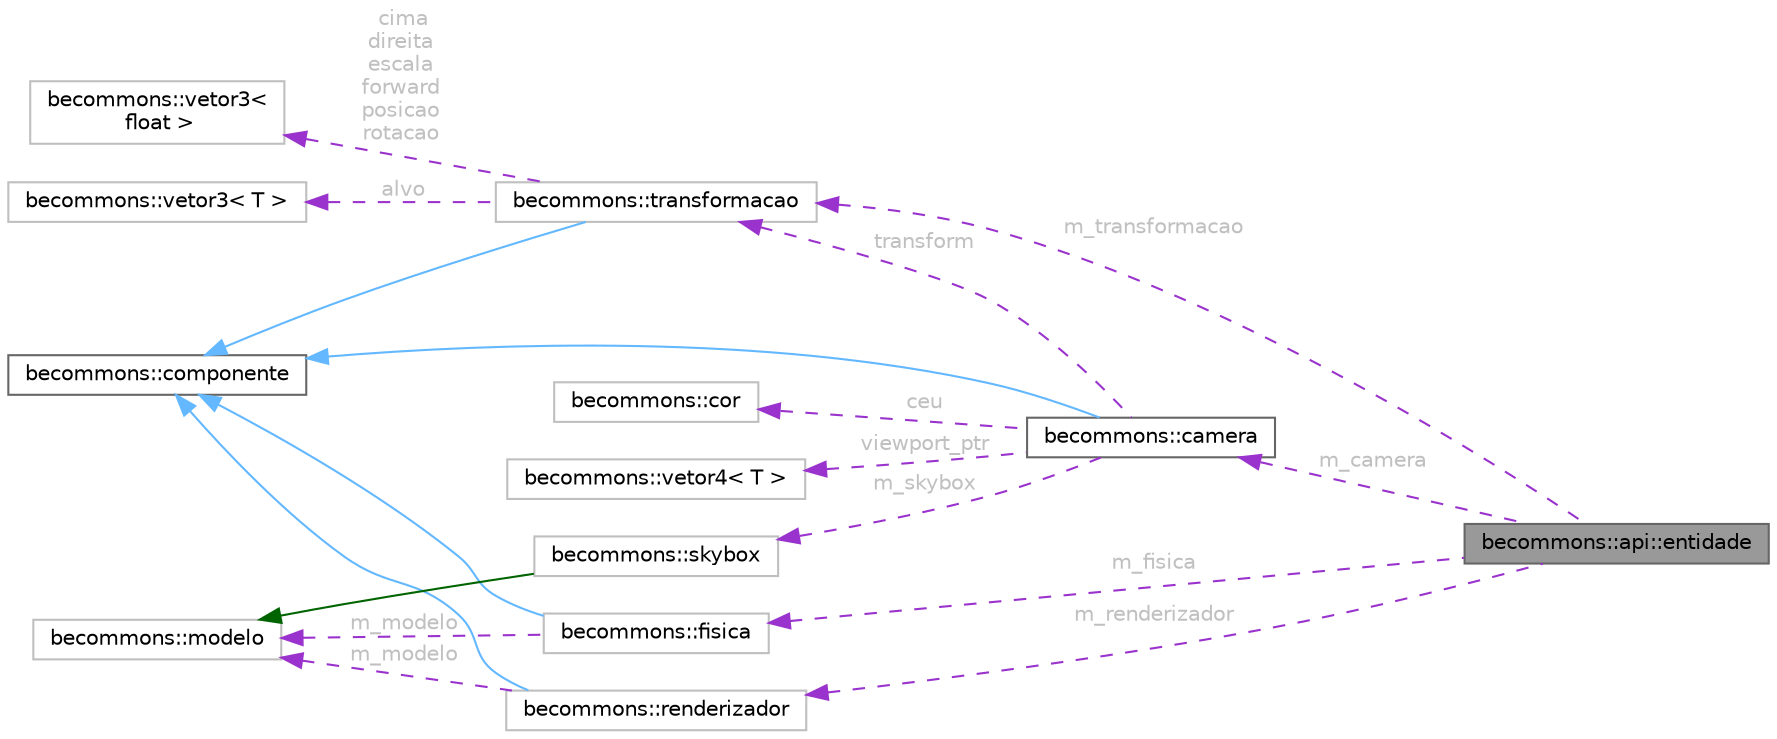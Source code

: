 digraph "becommons::api::entidade"
{
 // LATEX_PDF_SIZE
  bgcolor="transparent";
  edge [fontname=Helvetica,fontsize=10,labelfontname=Helvetica,labelfontsize=10];
  node [fontname=Helvetica,fontsize=10,shape=box,height=0.2,width=0.4];
  rankdir="LR";
  Node1 [id="Node000001",label="becommons::api::entidade",height=0.2,width=0.4,color="gray40", fillcolor="grey60", style="filled", fontcolor="black",tooltip=" "];
  Node2 -> Node1 [id="edge1_Node000001_Node000002",dir="back",color="darkorchid3",style="dashed",tooltip=" ",label=" m_transformacao",fontcolor="grey" ];
  Node2 [id="Node000002",label="becommons::transformacao",height=0.2,width=0.4,color="grey75", fillcolor="white", style="filled",URL="$classbecommons_1_1transformacao.html",tooltip=" "];
  Node3 -> Node2 [id="edge2_Node000002_Node000003",dir="back",color="steelblue1",style="solid",tooltip=" "];
  Node3 [id="Node000003",label="becommons::componente",height=0.2,width=0.4,color="gray40", fillcolor="white", style="filled",URL="$structbecommons_1_1componente.html",tooltip="base para as funcionalidades da engine"];
  Node4 -> Node2 [id="edge3_Node000002_Node000004",dir="back",color="darkorchid3",style="dashed",tooltip=" ",label=" cima\ndireita\nescala\nforward\nposicao\nrotacao",fontcolor="grey" ];
  Node4 [id="Node000004",label="becommons::vetor3\<\l float \>",height=0.2,width=0.4,color="grey75", fillcolor="white", style="filled",URL="$structbecommons_1_1vetor3.html",tooltip=" "];
  Node5 -> Node2 [id="edge4_Node000002_Node000005",dir="back",color="darkorchid3",style="dashed",tooltip=" ",label=" alvo",fontcolor="grey" ];
  Node5 [id="Node000005",label="becommons::vetor3\< T \>",height=0.2,width=0.4,color="grey75", fillcolor="white", style="filled",URL="$structbecommons_1_1vetor3.html",tooltip=" "];
  Node6 -> Node1 [id="edge5_Node000001_Node000006",dir="back",color="darkorchid3",style="dashed",tooltip=" ",label=" m_fisica",fontcolor="grey" ];
  Node6 [id="Node000006",label="becommons::fisica",height=0.2,width=0.4,color="grey75", fillcolor="white", style="filled",URL="$structbecommons_1_1fisica.html",tooltip=" "];
  Node3 -> Node6 [id="edge6_Node000006_Node000003",dir="back",color="steelblue1",style="solid",tooltip=" "];
  Node7 -> Node6 [id="edge7_Node000006_Node000007",dir="back",color="darkorchid3",style="dashed",tooltip=" ",label=" m_modelo",fontcolor="grey" ];
  Node7 [id="Node000007",label="becommons::modelo",height=0.2,width=0.4,color="grey75", fillcolor="white", style="filled",URL="$classbecommons_1_1modelo.html",tooltip=" "];
  Node8 -> Node1 [id="edge8_Node000001_Node000008",dir="back",color="darkorchid3",style="dashed",tooltip=" ",label=" m_camera",fontcolor="grey" ];
  Node8 [id="Node000008",label="becommons::camera",height=0.2,width=0.4,color="gray40", fillcolor="white", style="filled",URL="$classbecommons_1_1camera.html",tooltip="componente que facilita a manipuacao da matriz de visualizacao e projeco"];
  Node3 -> Node8 [id="edge9_Node000008_Node000003",dir="back",color="steelblue1",style="solid",tooltip=" "];
  Node9 -> Node8 [id="edge10_Node000008_Node000009",dir="back",color="darkorchid3",style="dashed",tooltip=" ",label=" m_skybox",fontcolor="grey" ];
  Node9 [id="Node000009",label="becommons::skybox",height=0.2,width=0.4,color="grey75", fillcolor="white", style="filled",URL="$classbecommons_1_1skybox.html",tooltip=" "];
  Node7 -> Node9 [id="edge11_Node000009_Node000007",dir="back",color="darkgreen",style="solid",tooltip=" "];
  Node10 -> Node8 [id="edge12_Node000008_Node000010",dir="back",color="darkorchid3",style="dashed",tooltip=" ",label=" ceu",fontcolor="grey" ];
  Node10 [id="Node000010",label="becommons::cor",height=0.2,width=0.4,color="grey75", fillcolor="white", style="filled",URL="$structbecommons_1_1cor.html",tooltip=" "];
  Node2 -> Node8 [id="edge13_Node000008_Node000002",dir="back",color="darkorchid3",style="dashed",tooltip=" ",label=" transform",fontcolor="grey" ];
  Node11 -> Node8 [id="edge14_Node000008_Node000011",dir="back",color="darkorchid3",style="dashed",tooltip=" ",label=" viewport_ptr",fontcolor="grey" ];
  Node11 [id="Node000011",label="becommons::vetor4\< T \>",height=0.2,width=0.4,color="grey75", fillcolor="white", style="filled",URL="$structbecommons_1_1vetor4.html",tooltip=" "];
  Node12 -> Node1 [id="edge15_Node000001_Node000012",dir="back",color="darkorchid3",style="dashed",tooltip=" ",label=" m_renderizador",fontcolor="grey" ];
  Node12 [id="Node000012",label="becommons::renderizador",height=0.2,width=0.4,color="grey75", fillcolor="white", style="filled",URL="$classbecommons_1_1renderizador.html",tooltip=" "];
  Node3 -> Node12 [id="edge16_Node000012_Node000003",dir="back",color="steelblue1",style="solid",tooltip=" "];
  Node7 -> Node12 [id="edge17_Node000012_Node000007",dir="back",color="darkorchid3",style="dashed",tooltip=" ",label=" m_modelo",fontcolor="grey" ];
}
